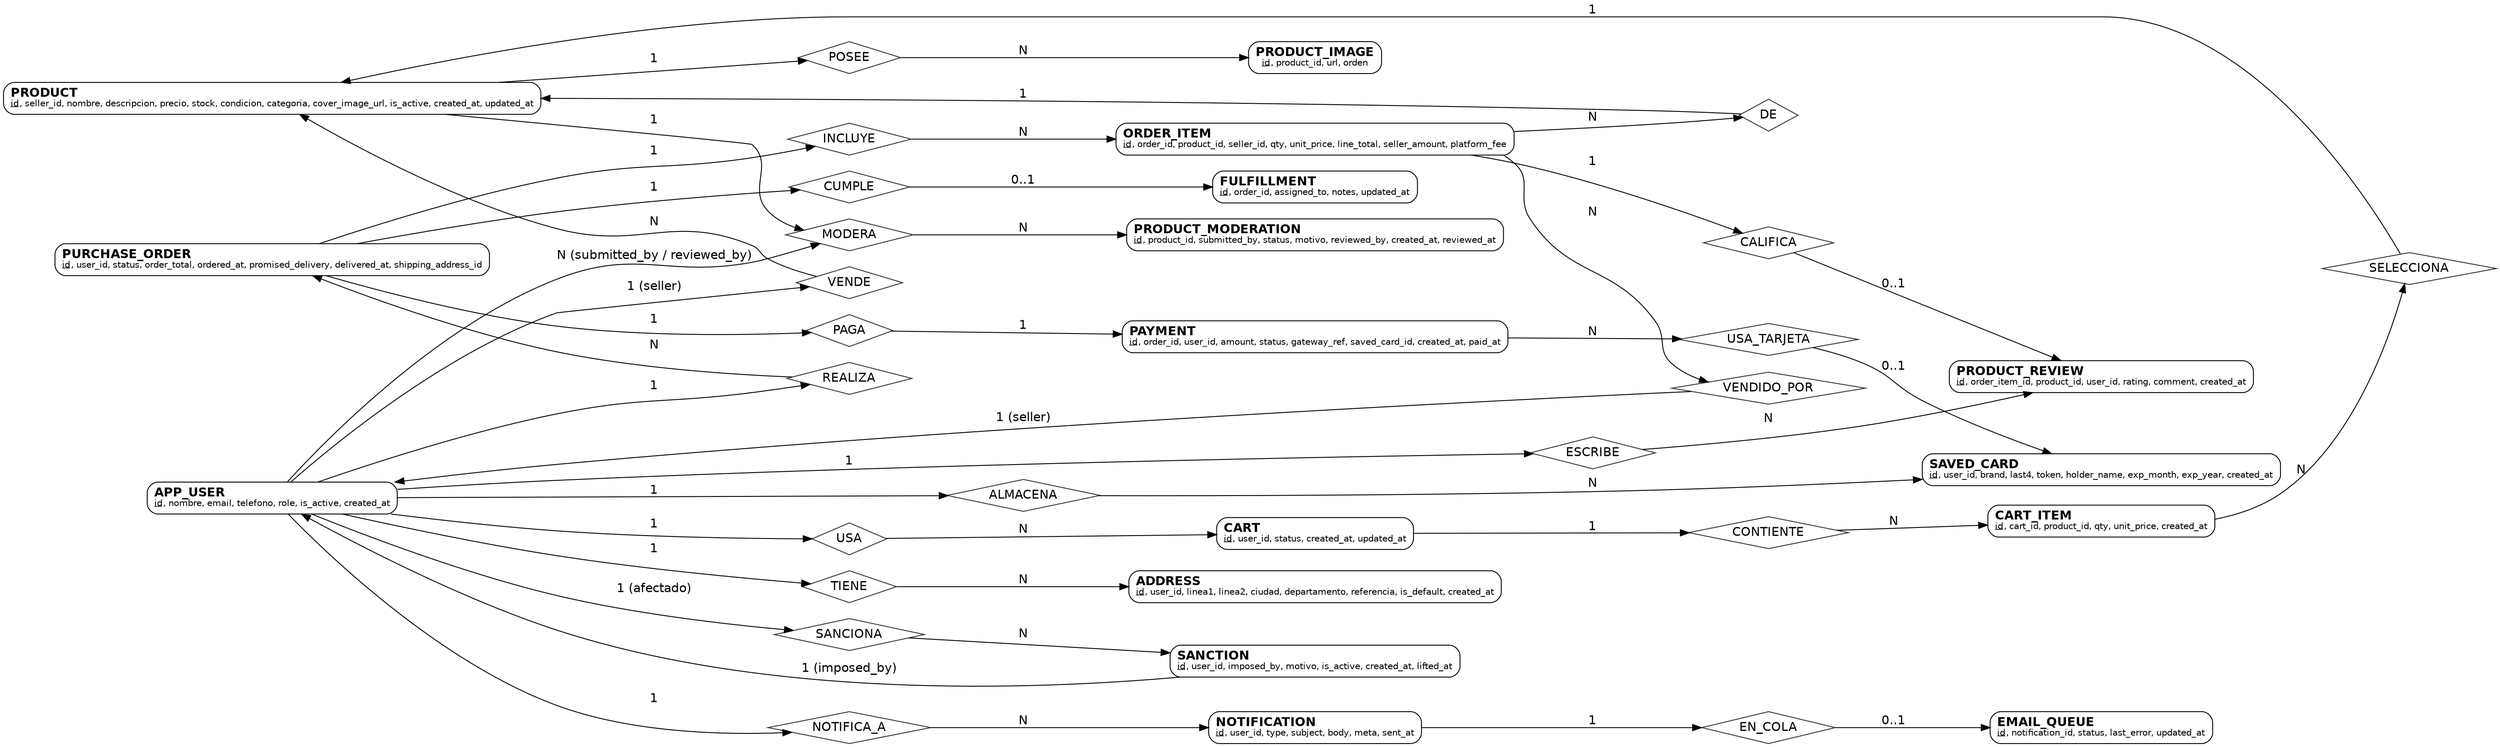 
digraph ERD_Chen {
  graph [splines=true, overlap=false, rankdir=LR, fontname="Helvetica"];
  node  [shape=box, fontname="Helvetica", style=rounded];
  edge  [fontname="Helvetica"];

  // --- Entity nodes (rectangles) ---
  app_user       [label=<<B>APP_USER</B><BR ALIGN="LEFT"/><FONT POINT-SIZE="10"><U>id</U>, nombre, email, telefono, role, is_active, created_at</FONT>>];
  address        [label=<<B>ADDRESS</B><BR ALIGN="LEFT"/><FONT POINT-SIZE="10"><U>id</U>, user_id, linea1, linea2, ciudad, departamento, referencia, is_default, created_at</FONT>>];
  saved_card     [label=<<B>SAVED_CARD</B><BR ALIGN="LEFT"/><FONT POINT-SIZE="10"><U>id</U>, user_id, brand, last4, token, holder_name, exp_month, exp_year, created_at</FONT>>];
  product        [label=<<B>PRODUCT</B><BR ALIGN="LEFT"/><FONT POINT-SIZE="10"><U>id</U>, seller_id, nombre, descripcion, precio, stock, condicion, categoria, cover_image_url, is_active, created_at, updated_at</FONT>>];
  product_image  [label=<<B>PRODUCT_IMAGE</B><BR ALIGN="LEFT"/><FONT POINT-SIZE="10"><U>id</U>, product_id, url, orden</FONT>>];
  product_mod    [label=<<B>PRODUCT_MODERATION</B><BR ALIGN="LEFT"/><FONT POINT-SIZE="10"><U>id</U>, product_id, submitted_by, status, motivo, reviewed_by, created_at, reviewed_at</FONT>>];
  cart           [label=<<B>CART</B><BR ALIGN="LEFT"/><FONT POINT-SIZE="10"><U>id</U>, user_id, status, created_at, updated_at</FONT>>];
  cart_item      [label=<<B>CART_ITEM</B><BR ALIGN="LEFT"/><FONT POINT-SIZE="10"><U>id</U>, cart_id, product_id, qty, unit_price, created_at</FONT>>];
  purchase_order [label=<<B>PURCHASE_ORDER</B><BR ALIGN="LEFT"/><FONT POINT-SIZE="10"><U>id</U>, user_id, status, order_total, ordered_at, promised_delivery, delivered_at, shipping_address_id</FONT>>];
  order_item     [label=<<B>ORDER_ITEM</B><BR ALIGN="LEFT"/><FONT POINT-SIZE="10"><U>id</U>, order_id, product_id, seller_id, qty, unit_price, line_total, seller_amount, platform_fee</FONT>>];
  fulfillment    [label=<<B>FULFILLMENT</B><BR ALIGN="LEFT"/><FONT POINT-SIZE="10"><U>id</U>, order_id, assigned_to, notes, updated_at</FONT>>];
  payment        [label=<<B>PAYMENT</B><BR ALIGN="LEFT"/><FONT POINT-SIZE="10"><U>id</U>, order_id, user_id, amount, status, gateway_ref, saved_card_id, created_at, paid_at</FONT>>];
  product_review [label=<<B>PRODUCT_REVIEW</B><BR ALIGN="LEFT"/><FONT POINT-SIZE="10"><U>id</U>, order_item_id, product_id, user_id, rating, comment, created_at</FONT>>];
  sanction       [label=<<B>SANCTION</B><BR ALIGN="LEFT"/><FONT POINT-SIZE="10"><U>id</U>, user_id, imposed_by, motivo, is_active, created_at, lifted_at</FONT>>];
  notification   [label=<<B>NOTIFICATION</B><BR ALIGN="LEFT"/><FONT POINT-SIZE="10"><U>id</U>, user_id, type, subject, body, meta, sent_at</FONT>>];
  email_queue    [label=<<B>EMAIL_QUEUE</B><BR ALIGN="LEFT"/><FONT POINT-SIZE="10"><U>id</U>, notification_id, status, last_error, updated_at</FONT>>];

  // --- Relationship nodes (diamonds) ---
  node [shape=diamond, style=solid, color=gray20];

  r_user_address    [label="TIENE"];
  r_user_card       [label="ALMACENA"];
  r_user_product    [label="VENDE"];
  r_product_images  [label="POSEE"];
  r_product_mod     [label="MODERA"];
  r_user_cart       [label="USA"];
  r_cart_items      [label="CONTIENTE"];
  r_cart_product    [label="SELECCIONA"];
  r_order_user      [label="REALIZA"];
  r_order_items     [label="INCLUYE"];
  r_item_product    [label="DE"];
  r_item_seller     [label="VENDIDO_POR"];
  r_order_fulfill   [label="CUMPLE"];
  r_order_payment   [label="PAGA"];
  r_payment_card    [label="USA_TARJETA"];
  r_review_item     [label="CALIFICA"];
  r_review_user     [label="ESCRIBE"];
  r_sanction_user   [label="SANCIONA"];
  r_notify_user     [label="NOTIFICA_A"];
  r_queue_notif     [label="EN_COLA"];

  // --- Back to entity shape for entities going forward ---
  node [shape=box, style=rounded, color=black];

  // --- Edges with cardinalities (Chen uses role names; we add (1,N) labels) ---
  // app_user -- address (1:N)
  app_user -> r_user_address [label="1"];
  r_user_address -> address  [label="N"];

  // app_user -- saved_card (1:N)
  app_user -> r_user_card [label="1"];
  r_user_card -> saved_card [label="N"];

  // app_user (seller) -- product (1:N)
  app_user -> r_user_product [label="1 (seller)"];
  r_user_product -> product  [label="N"];

  // product -- product_image (1:N)
  product -> r_product_images [label="1"];
  r_product_images -> product_image [label="N"];

  // product -- product_moderation (1:N); app_user participates as submitted_by and reviewed_by
  product -> r_product_mod [label="1"];
  r_product_mod -> product_mod [label="N"];
  app_user -> r_product_mod [label="N (submitted_by / reviewed_by)"];

  // app_user -- cart (1:N)
  app_user -> r_user_cart [label="1"];
  r_user_cart -> cart [label="N"];

  // cart -- cart_item (1:N)
  cart -> r_cart_items [label="1"];
  r_cart_items -> cart_item [label="N"];

  // cart_item -- product (N:1)
  cart_item -> r_cart_product [label="N"];
  r_cart_product -> product [label="1"];

  // app_user -- purchase_order (1:N)
  app_user -> r_order_user [label="1"];
  r_order_user -> purchase_order [label="N"];

  // purchase_order -- order_item (1:N)
  purchase_order -> r_order_items [label="1"];
  r_order_items -> order_item [label="N"];

  // order_item -- product (N:1)
  order_item -> r_item_product [label="N"];
  r_item_product -> product [label="1"];

  // order_item -- seller (N:1 to app_user)
  order_item -> r_item_seller [label="N"];
  r_item_seller -> app_user [label="1 (seller)"];

  // purchase_order -- fulfillment (1:1 optional)
  purchase_order -> r_order_fulfill [label="1"];
  r_order_fulfill -> fulfillment [label="0..1"];

  // purchase_order -- payment (1:1)
  purchase_order -> r_order_payment [label="1"];
  r_order_payment -> payment [label="1"];

  // payment -- saved_card (N:0..1)
  payment -> r_payment_card [label="N"];
  r_payment_card -> saved_card [label="0..1"];

  // product_review -- order_item (1:1; cada ítem puede recibir 0..1 review)
  order_item -> r_review_item [label="1"];
  r_review_item -> product_review [label="0..1"];

  // product_review -- app_user (N:1 autor)
  app_user -> r_review_user [label="1"];
  r_review_user -> product_review [label="N"];

  // sanction -- user (N:1), imposed_by -> app_user
  app_user -> r_sanction_user [label="1 (afectado)"];
  r_sanction_user -> sanction [label="N"];
  sanction -> app_user [label="1 (imposed_by)"];

  // notification -- user (N:1)
  app_user -> r_notify_user [label="1"];
  r_notify_user -> notification [label="N"];

  // email_queue -- notification (1:1)
  notification -> r_queue_notif [label="1"];
  r_queue_notif -> email_queue [label="0..1"];

  // Aesthetics
  {rank=same; app_user; product; purchase_order;}
}
